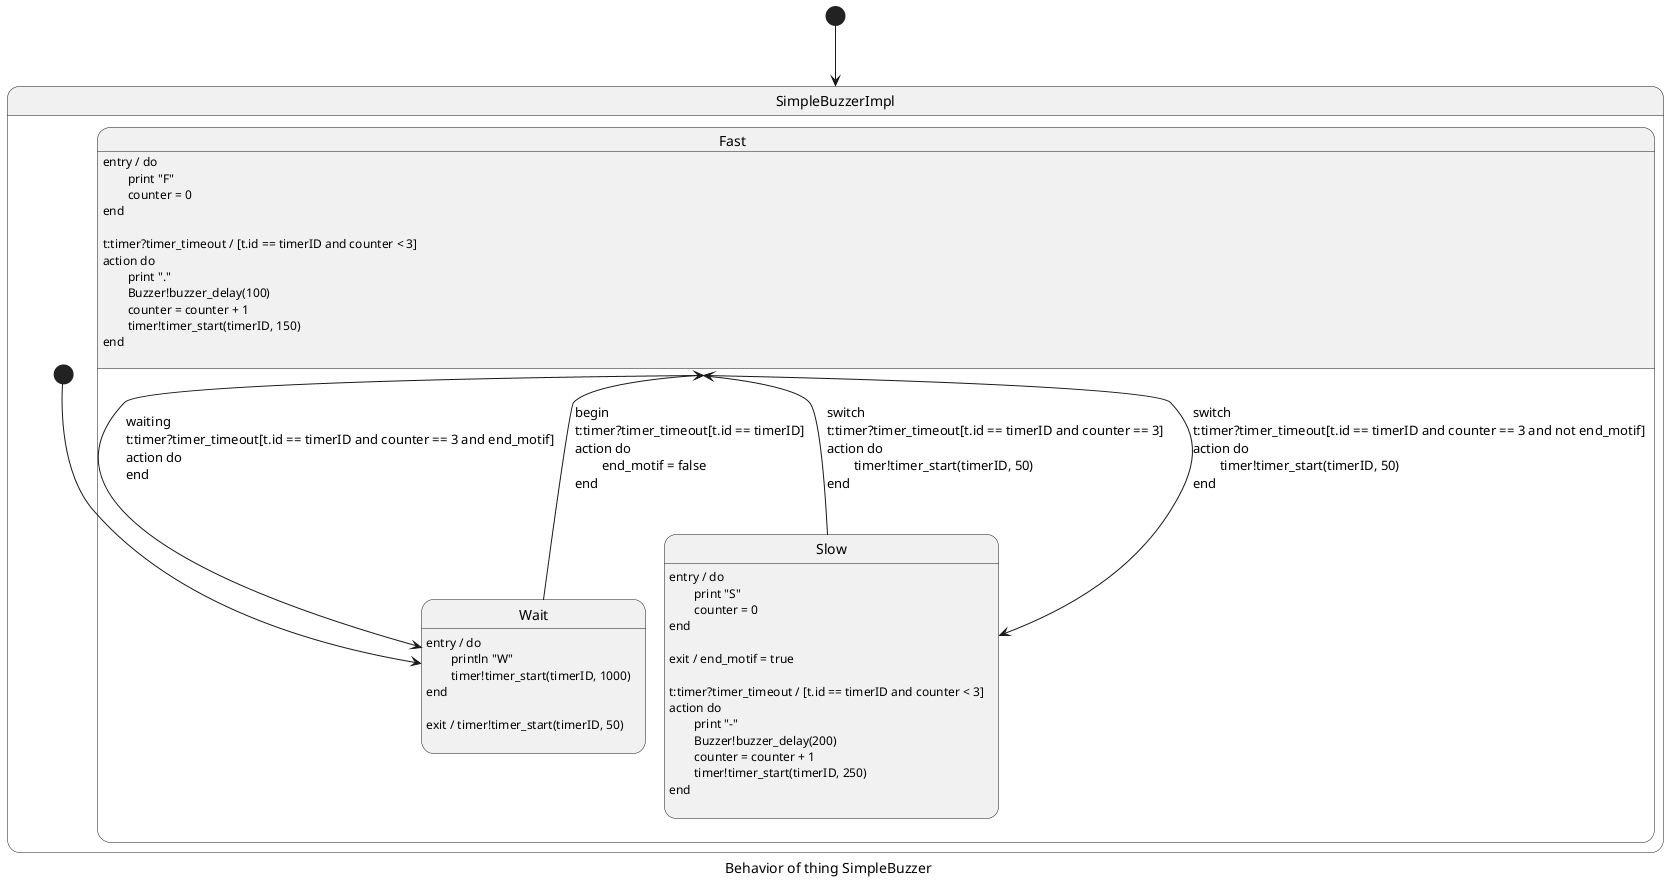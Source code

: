 @startuml
skinparam defaultTextAlignment left
caption Behavior of thing SimpleBuzzer
[*] --> SimpleBuzzerImpl
state SimpleBuzzerImpl{
state Fast{
	Fast : entry / do\n	print "F"\n	counter = 0\nend\n

Fast --> Slow : switch\nt:timer?timer_timeout[t.id == timerID and counter == 3 and not end_motif]\naction do\n	timer!timer_start(timerID, 50)\nend\n

Fast --> Wait : waiting\nt:timer?timer_timeout[t.id == timerID and counter == 3 and end_motif]\naction do\nend\n
	Fast : t:timer?timer_timeout / [t.id == timerID and counter < 3]\naction do\n	print "."\n	Buzzer!buzzer_delay(100)\n	counter = counter + 1\n	timer!timer_start(timerID, 150)\nend\n
}
state Slow{
	Slow : entry / do\n	print "S"\n	counter = 0\nend\n
	Slow : exit / end_motif = true\n

Slow --> Fast : switch\nt:timer?timer_timeout[t.id == timerID and counter == 3]\naction do\n	timer!timer_start(timerID, 50)\nend\n
	Slow : t:timer?timer_timeout / [t.id == timerID and counter < 3]\naction do\n	print "-"\n	Buzzer!buzzer_delay(200)\n	counter = counter + 1\n	timer!timer_start(timerID, 250)\nend\n
}
state Wait{
	Wait : entry / do\n	println "W"\n	timer!timer_start(timerID, 1000)\nend\n
	Wait : exit / timer!timer_start(timerID, 50)\n

Wait --> Fast : begin\nt:timer?timer_timeout[t.id == timerID]\naction do\n	end_motif = false\nend\n
}
[*] --> Wait
}
@enduml
